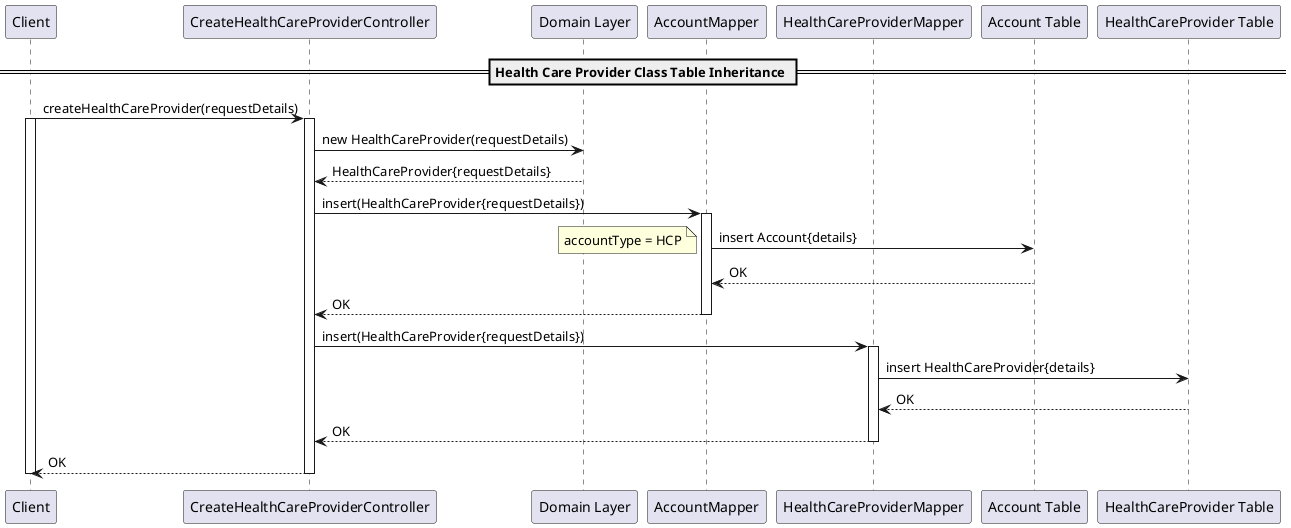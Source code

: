 @startuml
'https://plantuml.com/sequence-diagram

skinparam linetype polyline

participant "Client" as Client
participant "CreateHealthCareProviderController" as CHCPC
participant "Domain Layer" as DL
participant "AccountMapper" as AM
participant "HealthCareProviderMapper" as HCPM
participant "Account Table" as AT
participant "HealthCareProvider Table" as HCPT

== Health Care Provider Class Table Inheritance ==
Client -> CHCPC: createHealthCareProvider(requestDetails)
activate Client
activate CHCPC
CHCPC -> DL: new HealthCareProvider(requestDetails)
DL --> CHCPC: HealthCareProvider{requestDetails}
CHCPC -> AM: insert(HealthCareProvider{requestDetails})
activate AM
AM -> AT: insert Account{details}
note left: accountType = HCP
AT --> AM: OK
AM --> CHCPC: OK
deactivate AM
CHCPC -> HCPM: insert(HealthCareProvider{requestDetails})
activate HCPM
HCPM -> HCPT: insert HealthCareProvider{details}
HCPT --> HCPM: OK
HCPM --> CHCPC: OK
deactivate HCPM
CHCPC --> Client: OK
deactivate CHCPC
deactivate Client
@enduml